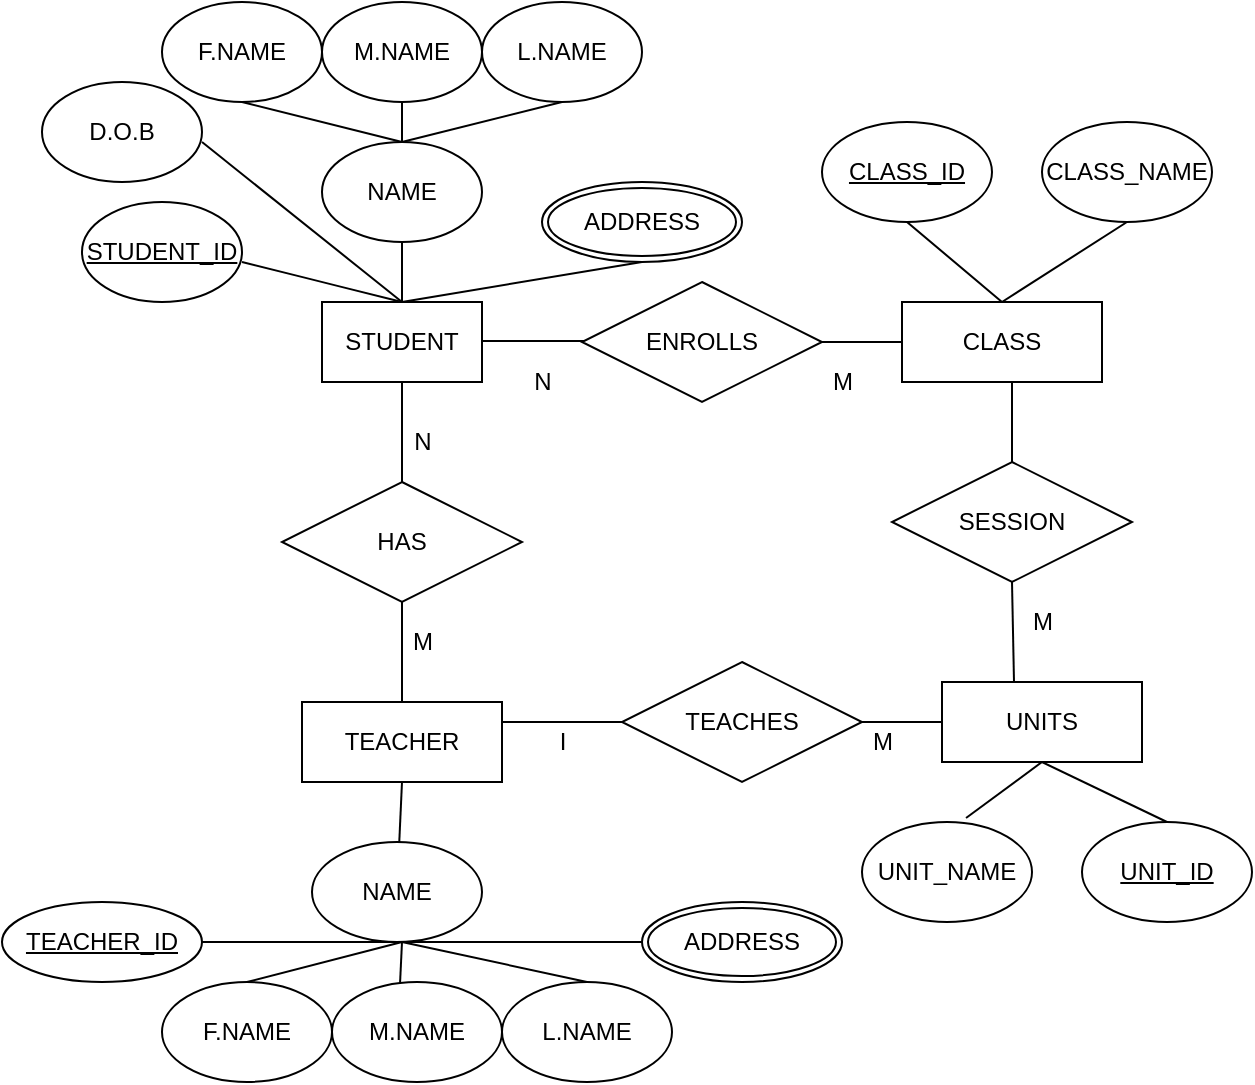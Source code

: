 <mxfile version="14.4.2" type="github">
  <diagram id="R2lEEEUBdFMjLlhIrx00" name="Page-1">
    <mxGraphModel dx="868" dy="482" grid="1" gridSize="10" guides="1" tooltips="1" connect="1" arrows="1" fold="1" page="1" pageScale="1" pageWidth="850" pageHeight="1100" math="0" shadow="0" extFonts="Permanent Marker^https://fonts.googleapis.com/css?family=Permanent+Marker">
      <root>
        <mxCell id="0" />
        <mxCell id="1" parent="0" />
        <mxCell id="KqL0RY0R9qTbdUnv6ZP4-83" value="" style="endArrow=none;html=1;" edge="1" parent="1" source="KqL0RY0R9qTbdUnv6ZP4-89">
          <mxGeometry width="50" height="50" relative="1" as="geometry">
            <mxPoint x="870" y="440" as="sourcePoint" />
            <mxPoint x="920" y="390" as="targetPoint" />
          </mxGeometry>
        </mxCell>
        <mxCell id="KqL0RY0R9qTbdUnv6ZP4-116" value="" style="group" vertex="1" connectable="0" parent="1">
          <mxGeometry x="920" y="470" as="geometry" />
        </mxCell>
        <mxCell id="KqL0RY0R9qTbdUnv6ZP4-93" value="" style="endArrow=none;html=1;exitX=0.5;exitY=0;exitDx=0;exitDy=0;" edge="1" parent="KqL0RY0R9qTbdUnv6ZP4-116" source="KqL0RY0R9qTbdUnv6ZP4-91">
          <mxGeometry width="50" height="50" relative="1" as="geometry">
            <mxPoint x="-50" y="50" as="sourcePoint" />
            <mxPoint as="targetPoint" />
          </mxGeometry>
        </mxCell>
        <mxCell id="KqL0RY0R9qTbdUnv6ZP4-94" value="" style="endArrow=none;html=1;exitX=0.4;exitY=0.02;exitDx=0;exitDy=0;exitPerimeter=0;" edge="1" parent="KqL0RY0R9qTbdUnv6ZP4-116" source="KqL0RY0R9qTbdUnv6ZP4-90">
          <mxGeometry width="50" height="50" relative="1" as="geometry">
            <mxPoint x="-50" y="50" as="sourcePoint" />
            <mxPoint as="targetPoint" />
          </mxGeometry>
        </mxCell>
        <mxCell id="KqL0RY0R9qTbdUnv6ZP4-135" value="" style="group" vertex="1" connectable="0" parent="1">
          <mxGeometry x="740" width="585" height="340" as="geometry" />
        </mxCell>
        <mxCell id="KqL0RY0R9qTbdUnv6ZP4-101" value="N" style="text;html=1;align=center;verticalAlign=middle;resizable=0;points=[];autosize=1;" vertex="1" parent="KqL0RY0R9qTbdUnv6ZP4-135">
          <mxGeometry x="240" y="180" width="20" height="20" as="geometry" />
        </mxCell>
        <mxCell id="KqL0RY0R9qTbdUnv6ZP4-102" value="M" style="text;html=1;align=center;verticalAlign=middle;resizable=0;points=[];autosize=1;" vertex="1" parent="KqL0RY0R9qTbdUnv6ZP4-135">
          <mxGeometry x="385" y="180" width="30" height="20" as="geometry" />
        </mxCell>
        <mxCell id="KqL0RY0R9qTbdUnv6ZP4-109" value="N" style="text;html=1;align=center;verticalAlign=middle;resizable=0;points=[];autosize=1;" vertex="1" parent="KqL0RY0R9qTbdUnv6ZP4-135">
          <mxGeometry x="180" y="210" width="20" height="20" as="geometry" />
        </mxCell>
        <mxCell id="KqL0RY0R9qTbdUnv6ZP4-131" value="" style="group" vertex="1" connectable="0" parent="KqL0RY0R9qTbdUnv6ZP4-135">
          <mxGeometry width="585" height="340" as="geometry" />
        </mxCell>
        <mxCell id="KqL0RY0R9qTbdUnv6ZP4-57" value="" style="endArrow=none;html=1;exitX=0.5;exitY=0;exitDx=0;exitDy=0;entryX=0.5;entryY=1;entryDx=0;entryDy=0;" edge="1" parent="KqL0RY0R9qTbdUnv6ZP4-131" target="KqL0RY0R9qTbdUnv6ZP4-27">
          <mxGeometry width="50" height="50" relative="1" as="geometry">
            <mxPoint x="486" y="340" as="sourcePoint" />
            <mxPoint x="486" y="300" as="targetPoint" />
          </mxGeometry>
        </mxCell>
        <mxCell id="KqL0RY0R9qTbdUnv6ZP4-128" value="" style="group" vertex="1" connectable="0" parent="KqL0RY0R9qTbdUnv6ZP4-131">
          <mxGeometry width="585" height="300" as="geometry" />
        </mxCell>
        <mxCell id="KqL0RY0R9qTbdUnv6ZP4-110" value="" style="endArrow=none;html=1;exitX=0.5;exitY=0;exitDx=0;exitDy=0;" edge="1" parent="KqL0RY0R9qTbdUnv6ZP4-128" source="KqL0RY0R9qTbdUnv6ZP4-1">
          <mxGeometry width="50" height="50" relative="1" as="geometry">
            <mxPoint x="190" y="80" as="sourcePoint" />
            <mxPoint x="180" y="120" as="targetPoint" />
            <Array as="points" />
          </mxGeometry>
        </mxCell>
        <mxCell id="KqL0RY0R9qTbdUnv6ZP4-127" value="" style="group" vertex="1" connectable="0" parent="KqL0RY0R9qTbdUnv6ZP4-128">
          <mxGeometry width="585" height="300" as="geometry" />
        </mxCell>
        <mxCell id="KqL0RY0R9qTbdUnv6ZP4-17" value="" style="endArrow=none;html=1;entryX=0.5;entryY=1;entryDx=0;entryDy=0;" edge="1" parent="KqL0RY0R9qTbdUnv6ZP4-127" target="KqL0RY0R9qTbdUnv6ZP4-15">
          <mxGeometry width="50" height="50" relative="1" as="geometry">
            <mxPoint x="180" y="70" as="sourcePoint" />
            <mxPoint x="150" y="60" as="targetPoint" />
            <Array as="points" />
          </mxGeometry>
        </mxCell>
        <mxCell id="KqL0RY0R9qTbdUnv6ZP4-54" value="" style="group" vertex="1" connectable="0" parent="KqL0RY0R9qTbdUnv6ZP4-127">
          <mxGeometry width="585" height="300" as="geometry" />
        </mxCell>
        <mxCell id="KqL0RY0R9qTbdUnv6ZP4-27" value="SESSION" style="shape=rhombus;perimeter=rhombusPerimeter;whiteSpace=wrap;html=1;align=center;" vertex="1" parent="KqL0RY0R9qTbdUnv6ZP4-54">
          <mxGeometry x="425" y="230" width="120" height="60" as="geometry" />
        </mxCell>
        <mxCell id="KqL0RY0R9qTbdUnv6ZP4-31" value="" style="endArrow=none;html=1;rounded=0;entryX=0;entryY=0.5;entryDx=0;entryDy=0;exitX=1;exitY=0.5;exitDx=0;exitDy=0;" edge="1" parent="KqL0RY0R9qTbdUnv6ZP4-54" source="KqL0RY0R9qTbdUnv6ZP4-26">
          <mxGeometry relative="1" as="geometry">
            <mxPoint x="1200" y="179.5" as="sourcePoint" />
            <mxPoint x="430" y="170" as="targetPoint" />
          </mxGeometry>
        </mxCell>
        <mxCell id="KqL0RY0R9qTbdUnv6ZP4-52" value="HAS" style="shape=rhombus;perimeter=rhombusPerimeter;whiteSpace=wrap;html=1;align=center;" vertex="1" parent="KqL0RY0R9qTbdUnv6ZP4-54">
          <mxGeometry x="120" y="240" width="120" height="60" as="geometry" />
        </mxCell>
        <mxCell id="KqL0RY0R9qTbdUnv6ZP4-81" value="" style="endArrow=none;html=1;exitX=0.5;exitY=0;exitDx=0;exitDy=0;" edge="1" parent="KqL0RY0R9qTbdUnv6ZP4-54" source="KqL0RY0R9qTbdUnv6ZP4-52">
          <mxGeometry width="50" height="50" relative="1" as="geometry">
            <mxPoint x="180" y="230" as="sourcePoint" />
            <mxPoint x="180" y="190" as="targetPoint" />
            <Array as="points" />
          </mxGeometry>
        </mxCell>
        <mxCell id="KqL0RY0R9qTbdUnv6ZP4-136" value="" style="group" vertex="1" connectable="0" parent="KqL0RY0R9qTbdUnv6ZP4-54">
          <mxGeometry width="585" height="200" as="geometry" />
        </mxCell>
        <mxCell id="KqL0RY0R9qTbdUnv6ZP4-126" value="" style="group" vertex="1" connectable="0" parent="KqL0RY0R9qTbdUnv6ZP4-136">
          <mxGeometry width="585" height="200" as="geometry" />
        </mxCell>
        <mxCell id="KqL0RY0R9qTbdUnv6ZP4-70" value="" style="group" vertex="1" connectable="0" parent="KqL0RY0R9qTbdUnv6ZP4-126">
          <mxGeometry x="430" y="150" width="100" height="40" as="geometry" />
        </mxCell>
        <mxCell id="KqL0RY0R9qTbdUnv6ZP4-37" value="" style="endArrow=none;html=1;rounded=0;entryX=0.5;entryY=1;entryDx=0;entryDy=0;exitX=0.5;exitY=0;exitDx=0;exitDy=0;" edge="1" parent="KqL0RY0R9qTbdUnv6ZP4-70" target="KqL0RY0R9qTbdUnv6ZP4-40">
          <mxGeometry relative="1" as="geometry">
            <mxPoint x="50" as="sourcePoint" />
            <mxPoint x="235" y="-50" as="targetPoint" />
          </mxGeometry>
        </mxCell>
        <mxCell id="KqL0RY0R9qTbdUnv6ZP4-38" value="" style="endArrow=none;html=1;rounded=0;entryX=0.5;entryY=0;entryDx=0;entryDy=0;exitX=0.5;exitY=1;exitDx=0;exitDy=0;" edge="1" parent="KqL0RY0R9qTbdUnv6ZP4-70" source="KqL0RY0R9qTbdUnv6ZP4-39">
          <mxGeometry relative="1" as="geometry">
            <mxPoint x="80" y="-40" as="sourcePoint" />
            <mxPoint x="50" as="targetPoint" />
          </mxGeometry>
        </mxCell>
        <mxCell id="KqL0RY0R9qTbdUnv6ZP4-58" value="CLASS" style="rounded=0;whiteSpace=wrap;html=1;" vertex="1" parent="KqL0RY0R9qTbdUnv6ZP4-70">
          <mxGeometry width="100" height="40" as="geometry" />
        </mxCell>
        <mxCell id="KqL0RY0R9qTbdUnv6ZP4-125" value="" style="group" vertex="1" connectable="0" parent="KqL0RY0R9qTbdUnv6ZP4-126">
          <mxGeometry width="585" height="200" as="geometry" />
        </mxCell>
        <mxCell id="KqL0RY0R9qTbdUnv6ZP4-40" value="CLASS_NAME" style="ellipse;whiteSpace=wrap;html=1;" vertex="1" parent="KqL0RY0R9qTbdUnv6ZP4-125">
          <mxGeometry x="500" y="60" width="85" height="50" as="geometry" />
        </mxCell>
        <mxCell id="KqL0RY0R9qTbdUnv6ZP4-124" value="" style="group" vertex="1" connectable="0" parent="KqL0RY0R9qTbdUnv6ZP4-125">
          <mxGeometry width="475" height="200" as="geometry" />
        </mxCell>
        <mxCell id="KqL0RY0R9qTbdUnv6ZP4-24" value="" style="group" vertex="1" connectable="0" parent="KqL0RY0R9qTbdUnv6ZP4-124">
          <mxGeometry width="390" height="200" as="geometry" />
        </mxCell>
        <mxCell id="KqL0RY0R9qTbdUnv6ZP4-9" value="NAME" style="ellipse;whiteSpace=wrap;html=1;" vertex="1" parent="KqL0RY0R9qTbdUnv6ZP4-24">
          <mxGeometry x="140" y="70" width="80" height="50" as="geometry" />
        </mxCell>
        <mxCell id="KqL0RY0R9qTbdUnv6ZP4-11" value="F.NAME" style="ellipse;whiteSpace=wrap;html=1;" vertex="1" parent="KqL0RY0R9qTbdUnv6ZP4-24">
          <mxGeometry x="60" width="80" height="50" as="geometry" />
        </mxCell>
        <mxCell id="KqL0RY0R9qTbdUnv6ZP4-12" value="&lt;u&gt;STUDENT_ID&lt;/u&gt;" style="ellipse;whiteSpace=wrap;html=1;" vertex="1" parent="KqL0RY0R9qTbdUnv6ZP4-24">
          <mxGeometry x="20" y="100" width="80" height="50" as="geometry" />
        </mxCell>
        <mxCell id="KqL0RY0R9qTbdUnv6ZP4-14" value="L.NAME" style="ellipse;whiteSpace=wrap;html=1;" vertex="1" parent="KqL0RY0R9qTbdUnv6ZP4-24">
          <mxGeometry x="220" width="80" height="50" as="geometry" />
        </mxCell>
        <mxCell id="KqL0RY0R9qTbdUnv6ZP4-15" value="M.NAME" style="ellipse;whiteSpace=wrap;html=1;" vertex="1" parent="KqL0RY0R9qTbdUnv6ZP4-24">
          <mxGeometry x="140" width="80" height="50" as="geometry" />
        </mxCell>
        <mxCell id="KqL0RY0R9qTbdUnv6ZP4-16" value="" style="endArrow=none;html=1;exitX=0.5;exitY=0;exitDx=0;exitDy=0;" edge="1" parent="KqL0RY0R9qTbdUnv6ZP4-24" source="KqL0RY0R9qTbdUnv6ZP4-9">
          <mxGeometry width="50" height="50" relative="1" as="geometry">
            <mxPoint x="50" y="100" as="sourcePoint" />
            <mxPoint x="100" y="50" as="targetPoint" />
            <Array as="points" />
          </mxGeometry>
        </mxCell>
        <mxCell id="KqL0RY0R9qTbdUnv6ZP4-18" value="" style="endArrow=none;html=1;exitX=0.5;exitY=0;exitDx=0;exitDy=0;entryX=0.5;entryY=1;entryDx=0;entryDy=0;" edge="1" parent="KqL0RY0R9qTbdUnv6ZP4-24" source="KqL0RY0R9qTbdUnv6ZP4-9" target="KqL0RY0R9qTbdUnv6ZP4-14">
          <mxGeometry width="50" height="50" relative="1" as="geometry">
            <mxPoint x="200" y="90" as="sourcePoint" />
            <mxPoint x="120" y="70" as="targetPoint" />
            <Array as="points" />
          </mxGeometry>
        </mxCell>
        <mxCell id="KqL0RY0R9qTbdUnv6ZP4-19" value="" style="endArrow=none;html=1;exitX=0.5;exitY=0;exitDx=0;exitDy=0;" edge="1" parent="KqL0RY0R9qTbdUnv6ZP4-24">
          <mxGeometry width="50" height="50" relative="1" as="geometry">
            <mxPoint x="180" y="150" as="sourcePoint" />
            <mxPoint x="100" y="130" as="targetPoint" />
            <Array as="points">
              <mxPoint x="140" y="140" />
            </Array>
          </mxGeometry>
        </mxCell>
        <mxCell id="KqL0RY0R9qTbdUnv6ZP4-20" value="ADDRESS" style="ellipse;shape=doubleEllipse;margin=3;whiteSpace=wrap;html=1;align=center;" vertex="1" parent="KqL0RY0R9qTbdUnv6ZP4-24">
          <mxGeometry x="250" y="90" width="100" height="40" as="geometry" />
        </mxCell>
        <mxCell id="KqL0RY0R9qTbdUnv6ZP4-21" value="" style="endArrow=none;html=1;exitX=0.5;exitY=0;exitDx=0;exitDy=0;entryX=0.5;entryY=1;entryDx=0;entryDy=0;" edge="1" parent="KqL0RY0R9qTbdUnv6ZP4-24" source="KqL0RY0R9qTbdUnv6ZP4-1" target="KqL0RY0R9qTbdUnv6ZP4-20">
          <mxGeometry width="50" height="50" relative="1" as="geometry">
            <mxPoint x="220" y="110" as="sourcePoint" />
            <mxPoint x="140" y="90" as="targetPoint" />
            <Array as="points" />
          </mxGeometry>
        </mxCell>
        <mxCell id="KqL0RY0R9qTbdUnv6ZP4-22" value="D.O.B" style="ellipse;whiteSpace=wrap;html=1;" vertex="1" parent="KqL0RY0R9qTbdUnv6ZP4-24">
          <mxGeometry y="40" width="80" height="50" as="geometry" />
        </mxCell>
        <mxCell id="KqL0RY0R9qTbdUnv6ZP4-23" value="" style="endArrow=none;html=1;" edge="1" parent="KqL0RY0R9qTbdUnv6ZP4-24">
          <mxGeometry width="50" height="50" relative="1" as="geometry">
            <mxPoint x="180" y="150" as="sourcePoint" />
            <mxPoint x="80" y="70" as="targetPoint" />
            <Array as="points" />
          </mxGeometry>
        </mxCell>
        <mxCell id="KqL0RY0R9qTbdUnv6ZP4-29" value="" style="group" vertex="1" connectable="0" parent="KqL0RY0R9qTbdUnv6ZP4-24">
          <mxGeometry x="140" y="150" width="160" height="40" as="geometry" />
        </mxCell>
        <mxCell id="KqL0RY0R9qTbdUnv6ZP4-1" value="STUDENT" style="rounded=0;whiteSpace=wrap;html=1;" vertex="1" parent="KqL0RY0R9qTbdUnv6ZP4-29">
          <mxGeometry width="80" height="40" as="geometry" />
        </mxCell>
        <mxCell id="KqL0RY0R9qTbdUnv6ZP4-25" value="" style="endArrow=none;html=1;rounded=0;" edge="1" parent="KqL0RY0R9qTbdUnv6ZP4-29">
          <mxGeometry relative="1" as="geometry">
            <mxPoint x="80" y="19.5" as="sourcePoint" />
            <mxPoint x="170" y="20" as="targetPoint" />
            <Array as="points">
              <mxPoint x="160" y="19.5" />
            </Array>
          </mxGeometry>
        </mxCell>
        <mxCell id="KqL0RY0R9qTbdUnv6ZP4-26" value="ENROLLS" style="shape=rhombus;perimeter=rhombusPerimeter;whiteSpace=wrap;html=1;align=center;" vertex="1" parent="KqL0RY0R9qTbdUnv6ZP4-24">
          <mxGeometry x="270" y="140" width="120" height="60" as="geometry" />
        </mxCell>
        <mxCell id="KqL0RY0R9qTbdUnv6ZP4-39" value="&lt;u&gt;CLASS_ID&lt;/u&gt;" style="ellipse;whiteSpace=wrap;html=1;" vertex="1" parent="KqL0RY0R9qTbdUnv6ZP4-124">
          <mxGeometry x="390" y="60" width="85" height="50" as="geometry" />
        </mxCell>
        <mxCell id="KqL0RY0R9qTbdUnv6ZP4-60" value="" style="endArrow=none;html=1;exitX=0.5;exitY=0;exitDx=0;exitDy=0;" edge="1" parent="KqL0RY0R9qTbdUnv6ZP4-136" source="KqL0RY0R9qTbdUnv6ZP4-27">
          <mxGeometry width="50" height="50" relative="1" as="geometry">
            <mxPoint x="492" y="240" as="sourcePoint" />
            <mxPoint x="485" y="190" as="targetPoint" />
          </mxGeometry>
        </mxCell>
        <mxCell id="KqL0RY0R9qTbdUnv6ZP4-145" value="" style="group" vertex="1" connectable="0" parent="1">
          <mxGeometry x="720" y="300" width="625" height="240" as="geometry" />
        </mxCell>
        <mxCell id="KqL0RY0R9qTbdUnv6ZP4-142" value="" style="group" vertex="1" connectable="0" parent="KqL0RY0R9qTbdUnv6ZP4-145">
          <mxGeometry width="625" height="240" as="geometry" />
        </mxCell>
        <mxCell id="KqL0RY0R9qTbdUnv6ZP4-120" value="" style="group" vertex="1" connectable="0" parent="KqL0RY0R9qTbdUnv6ZP4-142">
          <mxGeometry x="430" y="80" width="195" height="80" as="geometry" />
        </mxCell>
        <mxCell id="KqL0RY0R9qTbdUnv6ZP4-64" value="" style="endArrow=none;html=1;exitX=0.612;exitY=-0.04;exitDx=0;exitDy=0;exitPerimeter=0;" edge="1" parent="KqL0RY0R9qTbdUnv6ZP4-120" source="KqL0RY0R9qTbdUnv6ZP4-62">
          <mxGeometry width="50" height="50" relative="1" as="geometry">
            <mxPoint x="50" y="40" as="sourcePoint" />
            <mxPoint x="90" as="targetPoint" />
          </mxGeometry>
        </mxCell>
        <mxCell id="KqL0RY0R9qTbdUnv6ZP4-65" value="" style="endArrow=none;html=1;exitX=0.5;exitY=0;exitDx=0;exitDy=0;" edge="1" parent="KqL0RY0R9qTbdUnv6ZP4-120" source="KqL0RY0R9qTbdUnv6ZP4-63">
          <mxGeometry width="50" height="50" relative="1" as="geometry">
            <mxPoint x="60" y="50" as="sourcePoint" />
            <mxPoint x="90" as="targetPoint" />
          </mxGeometry>
        </mxCell>
        <mxCell id="KqL0RY0R9qTbdUnv6ZP4-141" value="" style="group" vertex="1" connectable="0" parent="KqL0RY0R9qTbdUnv6ZP4-120">
          <mxGeometry y="30" width="195" height="50" as="geometry" />
        </mxCell>
        <mxCell id="KqL0RY0R9qTbdUnv6ZP4-62" value="UNIT_NAME" style="ellipse;whiteSpace=wrap;html=1;" vertex="1" parent="KqL0RY0R9qTbdUnv6ZP4-141">
          <mxGeometry width="85" height="50" as="geometry" />
        </mxCell>
        <mxCell id="KqL0RY0R9qTbdUnv6ZP4-63" value="&lt;u&gt;UNIT_ID&lt;/u&gt;" style="ellipse;whiteSpace=wrap;html=1;" vertex="1" parent="KqL0RY0R9qTbdUnv6ZP4-141">
          <mxGeometry x="110" width="85" height="50" as="geometry" />
        </mxCell>
        <mxCell id="KqL0RY0R9qTbdUnv6ZP4-140" value="" style="group" vertex="1" connectable="0" parent="KqL0RY0R9qTbdUnv6ZP4-142">
          <mxGeometry width="570" height="240" as="geometry" />
        </mxCell>
        <mxCell id="KqL0RY0R9qTbdUnv6ZP4-117" value="" style="group" vertex="1" connectable="0" parent="KqL0RY0R9qTbdUnv6ZP4-140">
          <mxGeometry y="120" width="420" height="120" as="geometry" />
        </mxCell>
        <mxCell id="KqL0RY0R9qTbdUnv6ZP4-95" value="" style="endArrow=none;html=1;entryX=0.5;entryY=1;entryDx=0;entryDy=0;" edge="1" parent="KqL0RY0R9qTbdUnv6ZP4-117" target="KqL0RY0R9qTbdUnv6ZP4-89">
          <mxGeometry width="50" height="50" relative="1" as="geometry">
            <mxPoint x="320" y="50" as="sourcePoint" />
            <mxPoint x="390" y="30" as="targetPoint" />
          </mxGeometry>
        </mxCell>
        <mxCell id="KqL0RY0R9qTbdUnv6ZP4-115" value="" style="group" vertex="1" connectable="0" parent="KqL0RY0R9qTbdUnv6ZP4-117">
          <mxGeometry width="420" height="120" as="geometry" />
        </mxCell>
        <mxCell id="KqL0RY0R9qTbdUnv6ZP4-82" value="" style="endArrow=none;html=1;exitX=0.5;exitY=0;exitDx=0;exitDy=0;" edge="1" parent="KqL0RY0R9qTbdUnv6ZP4-115" source="KqL0RY0R9qTbdUnv6ZP4-88">
          <mxGeometry width="50" height="50" relative="1" as="geometry">
            <mxPoint x="150" y="100" as="sourcePoint" />
            <mxPoint x="200" y="50" as="targetPoint" />
          </mxGeometry>
        </mxCell>
        <mxCell id="KqL0RY0R9qTbdUnv6ZP4-88" value="F.NAME" style="ellipse;whiteSpace=wrap;html=1;" vertex="1" parent="KqL0RY0R9qTbdUnv6ZP4-115">
          <mxGeometry x="80" y="70" width="85" height="50" as="geometry" />
        </mxCell>
        <mxCell id="KqL0RY0R9qTbdUnv6ZP4-89" value="NAME" style="ellipse;whiteSpace=wrap;html=1;" vertex="1" parent="KqL0RY0R9qTbdUnv6ZP4-115">
          <mxGeometry x="155" width="85" height="50" as="geometry" />
        </mxCell>
        <mxCell id="KqL0RY0R9qTbdUnv6ZP4-90" value="M.NAME" style="ellipse;whiteSpace=wrap;html=1;" vertex="1" parent="KqL0RY0R9qTbdUnv6ZP4-115">
          <mxGeometry x="165" y="70" width="85" height="50" as="geometry" />
        </mxCell>
        <mxCell id="KqL0RY0R9qTbdUnv6ZP4-91" value="L.NAME" style="ellipse;whiteSpace=wrap;html=1;" vertex="1" parent="KqL0RY0R9qTbdUnv6ZP4-115">
          <mxGeometry x="250" y="70" width="85" height="50" as="geometry" />
        </mxCell>
        <mxCell id="KqL0RY0R9qTbdUnv6ZP4-98" value="ADDRESS" style="ellipse;shape=doubleEllipse;margin=3;whiteSpace=wrap;html=1;align=center;" vertex="1" parent="KqL0RY0R9qTbdUnv6ZP4-115">
          <mxGeometry x="320" y="30" width="100" height="40" as="geometry" />
        </mxCell>
        <mxCell id="KqL0RY0R9qTbdUnv6ZP4-99" value="&lt;u&gt;TEACHER_ID&lt;/u&gt;" style="ellipse;whiteSpace=wrap;html=1;align=center;" vertex="1" parent="KqL0RY0R9qTbdUnv6ZP4-115">
          <mxGeometry y="30" width="100" height="40" as="geometry" />
        </mxCell>
        <mxCell id="KqL0RY0R9qTbdUnv6ZP4-100" value="" style="endArrow=none;html=1;exitX=0.5;exitY=0;exitDx=0;exitDy=0;entryX=0.5;entryY=1;entryDx=0;entryDy=0;" edge="1" parent="KqL0RY0R9qTbdUnv6ZP4-115" target="KqL0RY0R9qTbdUnv6ZP4-89">
          <mxGeometry width="50" height="50" relative="1" as="geometry">
            <mxPoint x="100" y="50" as="sourcePoint" />
            <mxPoint x="177.5" y="30" as="targetPoint" />
          </mxGeometry>
        </mxCell>
        <mxCell id="KqL0RY0R9qTbdUnv6ZP4-137" value="" style="group" vertex="1" connectable="0" parent="KqL0RY0R9qTbdUnv6ZP4-140">
          <mxGeometry x="195" width="375" height="90" as="geometry" />
        </mxCell>
        <mxCell id="KqL0RY0R9qTbdUnv6ZP4-105" value="M" style="text;html=1;align=center;verticalAlign=middle;resizable=0;points=[];autosize=1;" vertex="1" parent="KqL0RY0R9qTbdUnv6ZP4-137">
          <mxGeometry x="310" width="30" height="20" as="geometry" />
        </mxCell>
        <mxCell id="KqL0RY0R9qTbdUnv6ZP4-106" value="M" style="text;html=1;align=center;verticalAlign=middle;resizable=0;points=[];autosize=1;" vertex="1" parent="KqL0RY0R9qTbdUnv6ZP4-137">
          <mxGeometry x="230" y="60" width="30" height="20" as="geometry" />
        </mxCell>
        <mxCell id="KqL0RY0R9qTbdUnv6ZP4-107" value="I" style="text;html=1;align=center;verticalAlign=middle;resizable=0;points=[];autosize=1;" vertex="1" parent="KqL0RY0R9qTbdUnv6ZP4-137">
          <mxGeometry x="75" y="60" width="20" height="20" as="geometry" />
        </mxCell>
        <mxCell id="KqL0RY0R9qTbdUnv6ZP4-108" value="M" style="text;html=1;align=center;verticalAlign=middle;resizable=0;points=[];autosize=1;" vertex="1" parent="KqL0RY0R9qTbdUnv6ZP4-137">
          <mxGeometry y="10" width="30" height="20" as="geometry" />
        </mxCell>
        <mxCell id="KqL0RY0R9qTbdUnv6ZP4-77" value="" style="group" vertex="1" connectable="0" parent="KqL0RY0R9qTbdUnv6ZP4-137">
          <mxGeometry x="-55" y="40" width="100" height="40" as="geometry" />
        </mxCell>
        <mxCell id="KqL0RY0R9qTbdUnv6ZP4-80" value="TEACHER" style="rounded=0;whiteSpace=wrap;html=1;" vertex="1" parent="KqL0RY0R9qTbdUnv6ZP4-77">
          <mxGeometry x="10" y="10" width="100" height="40" as="geometry" />
        </mxCell>
        <mxCell id="KqL0RY0R9qTbdUnv6ZP4-123" value="" style="group" vertex="1" connectable="0" parent="KqL0RY0R9qTbdUnv6ZP4-137">
          <mxGeometry x="115" y="30" width="260" height="60" as="geometry" />
        </mxCell>
        <mxCell id="KqL0RY0R9qTbdUnv6ZP4-50" value="TEACHES" style="shape=rhombus;perimeter=rhombusPerimeter;whiteSpace=wrap;html=1;align=center;" vertex="1" parent="KqL0RY0R9qTbdUnv6ZP4-123">
          <mxGeometry width="120" height="60" as="geometry" />
        </mxCell>
        <mxCell id="KqL0RY0R9qTbdUnv6ZP4-56" value="UNITS" style="rounded=0;whiteSpace=wrap;html=1;" vertex="1" parent="KqL0RY0R9qTbdUnv6ZP4-123">
          <mxGeometry x="160" y="10" width="100" height="40" as="geometry" />
        </mxCell>
        <mxCell id="KqL0RY0R9qTbdUnv6ZP4-76" value="" style="endArrow=none;html=1;exitX=1;exitY=0.5;exitDx=0;exitDy=0;entryX=0;entryY=0.5;entryDx=0;entryDy=0;" edge="1" parent="KqL0RY0R9qTbdUnv6ZP4-123" source="KqL0RY0R9qTbdUnv6ZP4-50" target="KqL0RY0R9qTbdUnv6ZP4-56">
          <mxGeometry width="50" height="50" relative="1" as="geometry">
            <mxPoint x="1090" y="280" as="sourcePoint" />
            <mxPoint x="1140" y="230" as="targetPoint" />
          </mxGeometry>
        </mxCell>
        <mxCell id="KqL0RY0R9qTbdUnv6ZP4-78" value="" style="endArrow=none;html=1;rounded=0;entryX=0;entryY=0.5;entryDx=0;entryDy=0;exitX=1;exitY=0.25;exitDx=0;exitDy=0;" edge="1" parent="KqL0RY0R9qTbdUnv6ZP4-137" source="KqL0RY0R9qTbdUnv6ZP4-80" target="KqL0RY0R9qTbdUnv6ZP4-50">
          <mxGeometry relative="1" as="geometry">
            <mxPoint x="-5" y="40" as="sourcePoint" />
            <mxPoint x="180" y="-10" as="targetPoint" />
          </mxGeometry>
        </mxCell>
        <mxCell id="KqL0RY0R9qTbdUnv6ZP4-79" value="" style="endArrow=none;html=1;rounded=0;entryX=0.5;entryY=0;entryDx=0;entryDy=0;exitX=0.5;exitY=1;exitDx=0;exitDy=0;" edge="1" parent="1" source="KqL0RY0R9qTbdUnv6ZP4-52" target="KqL0RY0R9qTbdUnv6ZP4-80">
          <mxGeometry relative="1" as="geometry">
            <mxPoint x="220" as="sourcePoint" />
            <mxPoint x="190" y="40" as="targetPoint" />
          </mxGeometry>
        </mxCell>
      </root>
    </mxGraphModel>
  </diagram>
</mxfile>
